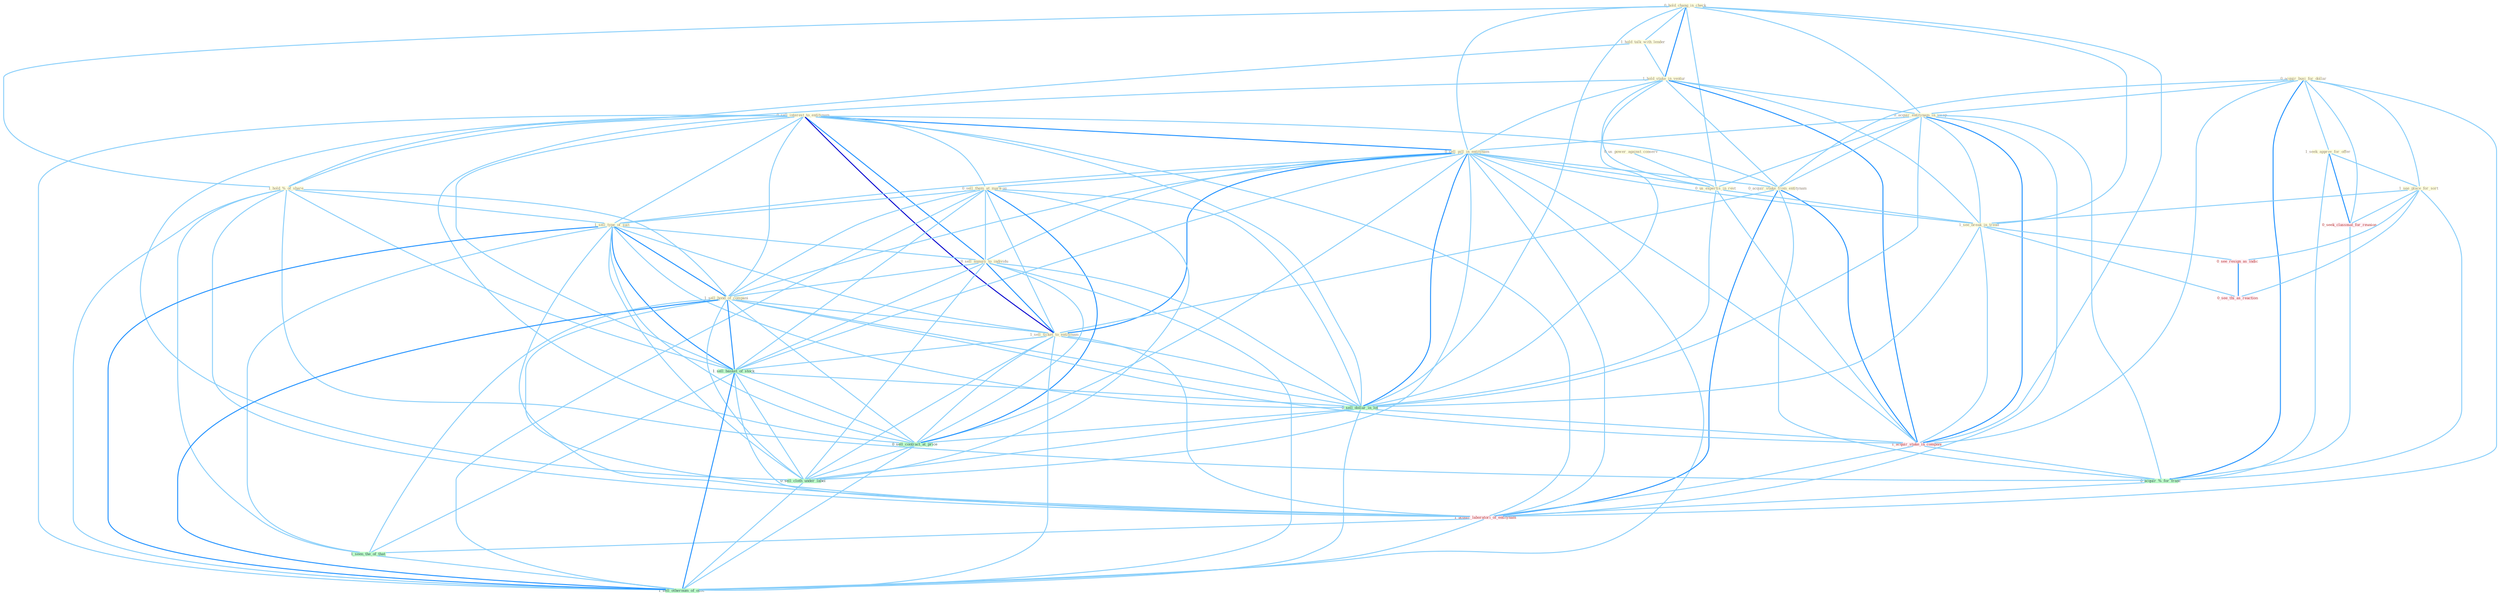 Graph G{ 
    node
    [shape=polygon,style=filled,width=.5,height=.06,color="#BDFCC9",fixedsize=true,fontsize=4,
    fontcolor="#2f4f4f"];
    {node
    [color="#ffffe0", fontcolor="#8b7d6b"] "0_acquir_busi_for_dollar " "0_hold_chang_in_check " "1_hold_talk_with_lender " "1_hold_stake_in_ventur " "0_acquir_entitynam_in_swap " "0_sell_interest_to_entitynam " "1_seek_approv_for_offer " "0_sell_pill_in_entitynam " "0_acquir_stake_from_entitynam " "1_hold_%_of_share " "0_sell_them_at_mark-up " "1_sell_type_of_suit " "0_sell_annuiti_to_individu " "0_us_power_against_conserv " "1_sell_bond_of_compani " "1_see_place_for_sort " "0_us_expertis_in_rest " "1_sell_ticket_to_entitynam " "1_see_break_in_trend "}
{node [color="#fff0f5", fontcolor="#b22222"] "0_seek_classmat_for_reunion " "0_see_resign_as_indic " "1_acquir_stake_in_compani " "1_acquir_laboratori_of_entitynam " "0_see_thi_as_reaction "}
edge [color="#B0E2FF"];

	"0_acquir_busi_for_dollar " -- "0_acquir_entitynam_in_swap " [w="1", color="#87cefa" ];
	"0_acquir_busi_for_dollar " -- "1_seek_approv_for_offer " [w="1", color="#87cefa" ];
	"0_acquir_busi_for_dollar " -- "0_acquir_stake_from_entitynam " [w="1", color="#87cefa" ];
	"0_acquir_busi_for_dollar " -- "1_see_place_for_sort " [w="1", color="#87cefa" ];
	"0_acquir_busi_for_dollar " -- "0_seek_classmat_for_reunion " [w="1", color="#87cefa" ];
	"0_acquir_busi_for_dollar " -- "1_acquir_stake_in_compani " [w="1", color="#87cefa" ];
	"0_acquir_busi_for_dollar " -- "0_acquir_%_for_franc " [w="2", color="#1e90ff" , len=0.8];
	"0_acquir_busi_for_dollar " -- "1_acquir_laboratori_of_entitynam " [w="1", color="#87cefa" ];
	"0_hold_chang_in_check " -- "1_hold_talk_with_lender " [w="1", color="#87cefa" ];
	"0_hold_chang_in_check " -- "1_hold_stake_in_ventur " [w="2", color="#1e90ff" , len=0.8];
	"0_hold_chang_in_check " -- "0_acquir_entitynam_in_swap " [w="1", color="#87cefa" ];
	"0_hold_chang_in_check " -- "0_sell_pill_in_entitynam " [w="1", color="#87cefa" ];
	"0_hold_chang_in_check " -- "1_hold_%_of_share " [w="1", color="#87cefa" ];
	"0_hold_chang_in_check " -- "0_us_expertis_in_rest " [w="1", color="#87cefa" ];
	"0_hold_chang_in_check " -- "1_see_break_in_trend " [w="1", color="#87cefa" ];
	"0_hold_chang_in_check " -- "0_sell_dollar_in_lot " [w="1", color="#87cefa" ];
	"0_hold_chang_in_check " -- "1_acquir_stake_in_compani " [w="1", color="#87cefa" ];
	"1_hold_talk_with_lender " -- "1_hold_stake_in_ventur " [w="1", color="#87cefa" ];
	"1_hold_talk_with_lender " -- "1_hold_%_of_share " [w="1", color="#87cefa" ];
	"1_hold_stake_in_ventur " -- "0_acquir_entitynam_in_swap " [w="1", color="#87cefa" ];
	"1_hold_stake_in_ventur " -- "0_sell_pill_in_entitynam " [w="1", color="#87cefa" ];
	"1_hold_stake_in_ventur " -- "0_acquir_stake_from_entitynam " [w="1", color="#87cefa" ];
	"1_hold_stake_in_ventur " -- "1_hold_%_of_share " [w="1", color="#87cefa" ];
	"1_hold_stake_in_ventur " -- "0_us_expertis_in_rest " [w="1", color="#87cefa" ];
	"1_hold_stake_in_ventur " -- "1_see_break_in_trend " [w="1", color="#87cefa" ];
	"1_hold_stake_in_ventur " -- "0_sell_dollar_in_lot " [w="1", color="#87cefa" ];
	"1_hold_stake_in_ventur " -- "1_acquir_stake_in_compani " [w="2", color="#1e90ff" , len=0.8];
	"0_acquir_entitynam_in_swap " -- "0_sell_pill_in_entitynam " [w="1", color="#87cefa" ];
	"0_acquir_entitynam_in_swap " -- "0_acquir_stake_from_entitynam " [w="1", color="#87cefa" ];
	"0_acquir_entitynam_in_swap " -- "0_us_expertis_in_rest " [w="1", color="#87cefa" ];
	"0_acquir_entitynam_in_swap " -- "1_see_break_in_trend " [w="1", color="#87cefa" ];
	"0_acquir_entitynam_in_swap " -- "0_sell_dollar_in_lot " [w="1", color="#87cefa" ];
	"0_acquir_entitynam_in_swap " -- "1_acquir_stake_in_compani " [w="2", color="#1e90ff" , len=0.8];
	"0_acquir_entitynam_in_swap " -- "0_acquir_%_for_franc " [w="1", color="#87cefa" ];
	"0_acquir_entitynam_in_swap " -- "1_acquir_laboratori_of_entitynam " [w="1", color="#87cefa" ];
	"0_sell_interest_to_entitynam " -- "0_sell_pill_in_entitynam " [w="2", color="#1e90ff" , len=0.8];
	"0_sell_interest_to_entitynam " -- "0_acquir_stake_from_entitynam " [w="1", color="#87cefa" ];
	"0_sell_interest_to_entitynam " -- "0_sell_them_at_mark-up " [w="1", color="#87cefa" ];
	"0_sell_interest_to_entitynam " -- "1_sell_type_of_suit " [w="1", color="#87cefa" ];
	"0_sell_interest_to_entitynam " -- "0_sell_annuiti_to_individu " [w="2", color="#1e90ff" , len=0.8];
	"0_sell_interest_to_entitynam " -- "1_sell_bond_of_compani " [w="1", color="#87cefa" ];
	"0_sell_interest_to_entitynam " -- "1_sell_ticket_to_entitynam " [w="3", color="#0000cd" , len=0.6];
	"0_sell_interest_to_entitynam " -- "1_sell_basket_of_stock " [w="1", color="#87cefa" ];
	"0_sell_interest_to_entitynam " -- "0_sell_dollar_in_lot " [w="1", color="#87cefa" ];
	"0_sell_interest_to_entitynam " -- "0_sell_contract_at_price " [w="1", color="#87cefa" ];
	"0_sell_interest_to_entitynam " -- "1_acquir_laboratori_of_entitynam " [w="1", color="#87cefa" ];
	"0_sell_interest_to_entitynam " -- "0_sell_cloth_under_label " [w="1", color="#87cefa" ];
	"0_sell_interest_to_entitynam " -- "1_sell_othernum_of_offic " [w="1", color="#87cefa" ];
	"1_seek_approv_for_offer " -- "1_see_place_for_sort " [w="1", color="#87cefa" ];
	"1_seek_approv_for_offer " -- "0_seek_classmat_for_reunion " [w="2", color="#1e90ff" , len=0.8];
	"1_seek_approv_for_offer " -- "0_acquir_%_for_franc " [w="1", color="#87cefa" ];
	"0_sell_pill_in_entitynam " -- "0_acquir_stake_from_entitynam " [w="1", color="#87cefa" ];
	"0_sell_pill_in_entitynam " -- "0_sell_them_at_mark-up " [w="1", color="#87cefa" ];
	"0_sell_pill_in_entitynam " -- "1_sell_type_of_suit " [w="1", color="#87cefa" ];
	"0_sell_pill_in_entitynam " -- "0_sell_annuiti_to_individu " [w="1", color="#87cefa" ];
	"0_sell_pill_in_entitynam " -- "1_sell_bond_of_compani " [w="1", color="#87cefa" ];
	"0_sell_pill_in_entitynam " -- "0_us_expertis_in_rest " [w="1", color="#87cefa" ];
	"0_sell_pill_in_entitynam " -- "1_sell_ticket_to_entitynam " [w="2", color="#1e90ff" , len=0.8];
	"0_sell_pill_in_entitynam " -- "1_see_break_in_trend " [w="1", color="#87cefa" ];
	"0_sell_pill_in_entitynam " -- "1_sell_basket_of_stock " [w="1", color="#87cefa" ];
	"0_sell_pill_in_entitynam " -- "0_sell_dollar_in_lot " [w="2", color="#1e90ff" , len=0.8];
	"0_sell_pill_in_entitynam " -- "1_acquir_stake_in_compani " [w="1", color="#87cefa" ];
	"0_sell_pill_in_entitynam " -- "0_sell_contract_at_price " [w="1", color="#87cefa" ];
	"0_sell_pill_in_entitynam " -- "1_acquir_laboratori_of_entitynam " [w="1", color="#87cefa" ];
	"0_sell_pill_in_entitynam " -- "0_sell_cloth_under_label " [w="1", color="#87cefa" ];
	"0_sell_pill_in_entitynam " -- "1_sell_othernum_of_offic " [w="1", color="#87cefa" ];
	"0_acquir_stake_from_entitynam " -- "1_sell_ticket_to_entitynam " [w="1", color="#87cefa" ];
	"0_acquir_stake_from_entitynam " -- "1_acquir_stake_in_compani " [w="2", color="#1e90ff" , len=0.8];
	"0_acquir_stake_from_entitynam " -- "0_acquir_%_for_franc " [w="1", color="#87cefa" ];
	"0_acquir_stake_from_entitynam " -- "1_acquir_laboratori_of_entitynam " [w="2", color="#1e90ff" , len=0.8];
	"1_hold_%_of_share " -- "1_sell_type_of_suit " [w="1", color="#87cefa" ];
	"1_hold_%_of_share " -- "1_sell_bond_of_compani " [w="1", color="#87cefa" ];
	"1_hold_%_of_share " -- "1_sell_basket_of_stock " [w="1", color="#87cefa" ];
	"1_hold_%_of_share " -- "0_acquir_%_for_franc " [w="1", color="#87cefa" ];
	"1_hold_%_of_share " -- "1_acquir_laboratori_of_entitynam " [w="1", color="#87cefa" ];
	"1_hold_%_of_share " -- "1_seen_the_of_that " [w="1", color="#87cefa" ];
	"1_hold_%_of_share " -- "1_sell_othernum_of_offic " [w="1", color="#87cefa" ];
	"0_sell_them_at_mark-up " -- "1_sell_type_of_suit " [w="1", color="#87cefa" ];
	"0_sell_them_at_mark-up " -- "0_sell_annuiti_to_individu " [w="1", color="#87cefa" ];
	"0_sell_them_at_mark-up " -- "1_sell_bond_of_compani " [w="1", color="#87cefa" ];
	"0_sell_them_at_mark-up " -- "1_sell_ticket_to_entitynam " [w="1", color="#87cefa" ];
	"0_sell_them_at_mark-up " -- "1_sell_basket_of_stock " [w="1", color="#87cefa" ];
	"0_sell_them_at_mark-up " -- "0_sell_dollar_in_lot " [w="1", color="#87cefa" ];
	"0_sell_them_at_mark-up " -- "0_sell_contract_at_price " [w="2", color="#1e90ff" , len=0.8];
	"0_sell_them_at_mark-up " -- "0_sell_cloth_under_label " [w="1", color="#87cefa" ];
	"0_sell_them_at_mark-up " -- "1_sell_othernum_of_offic " [w="1", color="#87cefa" ];
	"1_sell_type_of_suit " -- "0_sell_annuiti_to_individu " [w="1", color="#87cefa" ];
	"1_sell_type_of_suit " -- "1_sell_bond_of_compani " [w="2", color="#1e90ff" , len=0.8];
	"1_sell_type_of_suit " -- "1_sell_ticket_to_entitynam " [w="1", color="#87cefa" ];
	"1_sell_type_of_suit " -- "1_sell_basket_of_stock " [w="2", color="#1e90ff" , len=0.8];
	"1_sell_type_of_suit " -- "0_sell_dollar_in_lot " [w="1", color="#87cefa" ];
	"1_sell_type_of_suit " -- "0_sell_contract_at_price " [w="1", color="#87cefa" ];
	"1_sell_type_of_suit " -- "1_acquir_laboratori_of_entitynam " [w="1", color="#87cefa" ];
	"1_sell_type_of_suit " -- "0_sell_cloth_under_label " [w="1", color="#87cefa" ];
	"1_sell_type_of_suit " -- "1_seen_the_of_that " [w="1", color="#87cefa" ];
	"1_sell_type_of_suit " -- "1_sell_othernum_of_offic " [w="2", color="#1e90ff" , len=0.8];
	"0_sell_annuiti_to_individu " -- "1_sell_bond_of_compani " [w="1", color="#87cefa" ];
	"0_sell_annuiti_to_individu " -- "1_sell_ticket_to_entitynam " [w="2", color="#1e90ff" , len=0.8];
	"0_sell_annuiti_to_individu " -- "1_sell_basket_of_stock " [w="1", color="#87cefa" ];
	"0_sell_annuiti_to_individu " -- "0_sell_dollar_in_lot " [w="1", color="#87cefa" ];
	"0_sell_annuiti_to_individu " -- "0_sell_contract_at_price " [w="1", color="#87cefa" ];
	"0_sell_annuiti_to_individu " -- "0_sell_cloth_under_label " [w="1", color="#87cefa" ];
	"0_sell_annuiti_to_individu " -- "1_sell_othernum_of_offic " [w="1", color="#87cefa" ];
	"0_us_power_against_conserv " -- "0_us_expertis_in_rest " [w="1", color="#87cefa" ];
	"1_sell_bond_of_compani " -- "1_sell_ticket_to_entitynam " [w="1", color="#87cefa" ];
	"1_sell_bond_of_compani " -- "1_sell_basket_of_stock " [w="2", color="#1e90ff" , len=0.8];
	"1_sell_bond_of_compani " -- "0_sell_dollar_in_lot " [w="1", color="#87cefa" ];
	"1_sell_bond_of_compani " -- "1_acquir_stake_in_compani " [w="1", color="#87cefa" ];
	"1_sell_bond_of_compani " -- "0_sell_contract_at_price " [w="1", color="#87cefa" ];
	"1_sell_bond_of_compani " -- "1_acquir_laboratori_of_entitynam " [w="1", color="#87cefa" ];
	"1_sell_bond_of_compani " -- "0_sell_cloth_under_label " [w="1", color="#87cefa" ];
	"1_sell_bond_of_compani " -- "1_seen_the_of_that " [w="1", color="#87cefa" ];
	"1_sell_bond_of_compani " -- "1_sell_othernum_of_offic " [w="2", color="#1e90ff" , len=0.8];
	"1_see_place_for_sort " -- "1_see_break_in_trend " [w="1", color="#87cefa" ];
	"1_see_place_for_sort " -- "0_seek_classmat_for_reunion " [w="1", color="#87cefa" ];
	"1_see_place_for_sort " -- "0_see_resign_as_indic " [w="1", color="#87cefa" ];
	"1_see_place_for_sort " -- "0_acquir_%_for_franc " [w="1", color="#87cefa" ];
	"1_see_place_for_sort " -- "0_see_thi_as_reaction " [w="1", color="#87cefa" ];
	"0_us_expertis_in_rest " -- "1_see_break_in_trend " [w="1", color="#87cefa" ];
	"0_us_expertis_in_rest " -- "0_sell_dollar_in_lot " [w="1", color="#87cefa" ];
	"0_us_expertis_in_rest " -- "1_acquir_stake_in_compani " [w="1", color="#87cefa" ];
	"1_sell_ticket_to_entitynam " -- "1_sell_basket_of_stock " [w="1", color="#87cefa" ];
	"1_sell_ticket_to_entitynam " -- "0_sell_dollar_in_lot " [w="1", color="#87cefa" ];
	"1_sell_ticket_to_entitynam " -- "0_sell_contract_at_price " [w="1", color="#87cefa" ];
	"1_sell_ticket_to_entitynam " -- "1_acquir_laboratori_of_entitynam " [w="1", color="#87cefa" ];
	"1_sell_ticket_to_entitynam " -- "0_sell_cloth_under_label " [w="1", color="#87cefa" ];
	"1_sell_ticket_to_entitynam " -- "1_sell_othernum_of_offic " [w="1", color="#87cefa" ];
	"1_see_break_in_trend " -- "0_sell_dollar_in_lot " [w="1", color="#87cefa" ];
	"1_see_break_in_trend " -- "0_see_resign_as_indic " [w="1", color="#87cefa" ];
	"1_see_break_in_trend " -- "1_acquir_stake_in_compani " [w="1", color="#87cefa" ];
	"1_see_break_in_trend " -- "0_see_thi_as_reaction " [w="1", color="#87cefa" ];
	"0_seek_classmat_for_reunion " -- "0_acquir_%_for_franc " [w="1", color="#87cefa" ];
	"1_sell_basket_of_stock " -- "0_sell_dollar_in_lot " [w="1", color="#87cefa" ];
	"1_sell_basket_of_stock " -- "0_sell_contract_at_price " [w="1", color="#87cefa" ];
	"1_sell_basket_of_stock " -- "1_acquir_laboratori_of_entitynam " [w="1", color="#87cefa" ];
	"1_sell_basket_of_stock " -- "0_sell_cloth_under_label " [w="1", color="#87cefa" ];
	"1_sell_basket_of_stock " -- "1_seen_the_of_that " [w="1", color="#87cefa" ];
	"1_sell_basket_of_stock " -- "1_sell_othernum_of_offic " [w="2", color="#1e90ff" , len=0.8];
	"0_sell_dollar_in_lot " -- "1_acquir_stake_in_compani " [w="1", color="#87cefa" ];
	"0_sell_dollar_in_lot " -- "0_sell_contract_at_price " [w="1", color="#87cefa" ];
	"0_sell_dollar_in_lot " -- "0_sell_cloth_under_label " [w="1", color="#87cefa" ];
	"0_sell_dollar_in_lot " -- "1_sell_othernum_of_offic " [w="1", color="#87cefa" ];
	"0_see_resign_as_indic " -- "0_see_thi_as_reaction " [w="2", color="#1e90ff" , len=0.8];
	"1_acquir_stake_in_compani " -- "0_acquir_%_for_franc " [w="1", color="#87cefa" ];
	"1_acquir_stake_in_compani " -- "1_acquir_laboratori_of_entitynam " [w="1", color="#87cefa" ];
	"0_acquir_%_for_franc " -- "1_acquir_laboratori_of_entitynam " [w="1", color="#87cefa" ];
	"0_sell_contract_at_price " -- "0_sell_cloth_under_label " [w="1", color="#87cefa" ];
	"0_sell_contract_at_price " -- "1_sell_othernum_of_offic " [w="1", color="#87cefa" ];
	"1_acquir_laboratori_of_entitynam " -- "1_seen_the_of_that " [w="1", color="#87cefa" ];
	"1_acquir_laboratori_of_entitynam " -- "1_sell_othernum_of_offic " [w="1", color="#87cefa" ];
	"0_sell_cloth_under_label " -- "1_sell_othernum_of_offic " [w="1", color="#87cefa" ];
	"1_seen_the_of_that " -- "1_sell_othernum_of_offic " [w="1", color="#87cefa" ];
}